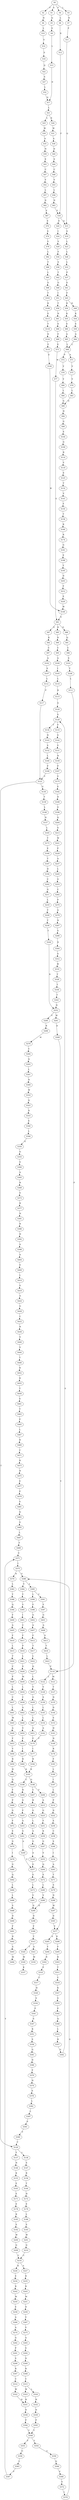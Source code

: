 strict digraph  {
	S0 -> S1 [ label = A ];
	S0 -> S2 [ label = F ];
	S0 -> S3 [ label = L ];
	S0 -> S4 [ label = V ];
	S1 -> S5 [ label = Q ];
	S2 -> S6 [ label = N ];
	S3 -> S7 [ label = N ];
	S4 -> S8 [ label = L ];
	S5 -> S9 [ label = S ];
	S6 -> S10 [ label = L ];
	S7 -> S11 [ label = F ];
	S8 -> S12 [ label = N ];
	S9 -> S13 [ label = L ];
	S10 -> S14 [ label = V ];
	S11 -> S15 [ label = Q ];
	S12 -> S16 [ label = F ];
	S13 -> S17 [ label = D ];
	S14 -> S18 [ label = S ];
	S15 -> S19 [ label = S ];
	S16 -> S20 [ label = E ];
	S16 -> S15 [ label = Q ];
	S17 -> S21 [ label = L ];
	S18 -> S22 [ label = Q ];
	S19 -> S23 [ label = L ];
	S20 -> S24 [ label = I ];
	S21 -> S25 [ label = L ];
	S21 -> S26 [ label = K ];
	S22 -> S27 [ label = S ];
	S23 -> S28 [ label = L ];
	S24 -> S29 [ label = V ];
	S25 -> S30 [ label = W ];
	S26 -> S31 [ label = W ];
	S27 -> S32 [ label = L ];
	S28 -> S33 [ label = L ];
	S29 -> S34 [ label = F ];
	S30 -> S35 [ label = A ];
	S31 -> S36 [ label = A ];
	S32 -> S17 [ label = D ];
	S33 -> S37 [ label = P ];
	S34 -> S38 [ label = S ];
	S35 -> S39 [ label = N ];
	S36 -> S40 [ label = D ];
	S37 -> S41 [ label = E ];
	S38 -> S42 [ label = T ];
	S39 -> S43 [ label = E ];
	S40 -> S44 [ label = S ];
	S41 -> S45 [ label = F ];
	S42 -> S46 [ label = G ];
	S43 -> S47 [ label = C ];
	S44 -> S48 [ label = C ];
	S45 -> S49 [ label = H ];
	S45 -> S50 [ label = R ];
	S46 -> S51 [ label = I ];
	S47 -> S52 [ label = V ];
	S48 -> S53 [ label = V ];
	S49 -> S54 [ label = K ];
	S50 -> S55 [ label = K ];
	S51 -> S56 [ label = T ];
	S52 -> S57 [ label = L ];
	S53 -> S58 [ label = L ];
	S54 -> S59 [ label = E ];
	S55 -> S60 [ label = E ];
	S56 -> S61 [ label = N ];
	S57 -> S62 [ label = D ];
	S58 -> S63 [ label = N ];
	S59 -> S64 [ label = A ];
	S60 -> S65 [ label = A ];
	S61 -> S66 [ label = E ];
	S62 -> S67 [ label = F ];
	S63 -> S16 [ label = F ];
	S64 -> S68 [ label = L ];
	S65 -> S68 [ label = L ];
	S66 -> S69 [ label = F ];
	S67 -> S70 [ label = E ];
	S68 -> S71 [ label = A ];
	S68 -> S72 [ label = P ];
	S69 -> S73 [ label = E ];
	S70 -> S74 [ label = S ];
	S71 -> S75 [ label = V ];
	S72 -> S76 [ label = V ];
	S73 -> S77 [ label = W ];
	S74 -> S78 [ label = V ];
	S75 -> S79 [ label = V ];
	S76 -> S80 [ label = V ];
	S77 -> S81 [ label = G ];
	S78 -> S82 [ label = L ];
	S79 -> S83 [ label = L ];
	S80 -> S84 [ label = L ];
	S81 -> S85 [ label = H ];
	S81 -> S86 [ label = D ];
	S81 -> S87 [ label = E ];
	S82 -> S88 [ label = T ];
	S83 -> S89 [ label = Q ];
	S84 -> S89 [ label = Q ];
	S85 -> S90 [ label = D ];
	S86 -> S91 [ label = Q ];
	S87 -> S92 [ label = K ];
	S88 -> S93 [ label = L ];
	S89 -> S94 [ label = H ];
	S90 -> S95 [ label = C ];
	S91 -> S96 [ label = C ];
	S92 -> S97 [ label = C ];
	S93 -> S98 [ label = G ];
	S94 -> S99 [ label = G ];
	S95 -> S100 [ label = A ];
	S96 -> S101 [ label = S ];
	S97 -> S102 [ label = A ];
	S98 -> S103 [ label = T ];
	S99 -> S104 [ label = E ];
	S100 -> S105 [ label = I ];
	S101 -> S106 [ label = T ];
	S102 -> S107 [ label = S ];
	S103 -> S108 [ label = K ];
	S104 -> S109 [ label = G ];
	S105 -> S110 [ label = L ];
	S106 -> S111 [ label = L ];
	S107 -> S112 [ label = L ];
	S108 -> S113 [ label = E ];
	S109 -> S114 [ label = R ];
	S110 -> S115 [ label = R ];
	S111 -> S116 [ label = P ];
	S112 -> S117 [ label = P ];
	S113 -> S118 [ label = T ];
	S114 -> S119 [ label = V ];
	S115 -> S120 [ label = G ];
	S116 -> S121 [ label = M ];
	S116 -> S122 [ label = L ];
	S117 -> S123 [ label = V ];
	S118 -> S124 [ label = D ];
	S119 -> S125 [ label = E ];
	S120 -> S126 [ label = S ];
	S121 -> S127 [ label = T ];
	S122 -> S128 [ label = V ];
	S123 -> S129 [ label = T ];
	S123 -> S130 [ label = G ];
	S124 -> S131 [ label = F ];
	S125 -> S132 [ label = T ];
	S126 -> S133 [ label = F ];
	S126 -> S134 [ label = T ];
	S127 -> S135 [ label = N ];
	S128 -> S136 [ label = S ];
	S129 -> S137 [ label = Y ];
	S129 -> S138 [ label = L ];
	S130 -> S139 [ label = T ];
	S131 -> S140 [ label = E ];
	S132 -> S141 [ label = V ];
	S133 -> S142 [ label = S ];
	S134 -> S143 [ label = N ];
	S135 -> S144 [ label = D ];
	S136 -> S145 [ label = L ];
	S137 -> S146 [ label = N ];
	S138 -> S147 [ label = S ];
	S139 -> S148 [ label = L ];
	S140 -> S149 [ label = W ];
	S141 -> S150 [ label = F ];
	S142 -> S151 [ label = V ];
	S143 -> S152 [ label = S ];
	S144 -> S153 [ label = S ];
	S145 -> S154 [ label = L ];
	S146 -> S155 [ label = K ];
	S147 -> S156 [ label = R ];
	S148 -> S157 [ label = N ];
	S149 -> S81 [ label = G ];
	S150 -> S158 [ label = T ];
	S151 -> S159 [ label = N ];
	S152 -> S160 [ label = L ];
	S153 -> S161 [ label = H ];
	S154 -> S162 [ label = A ];
	S155 -> S163 [ label = E ];
	S156 -> S164 [ label = T ];
	S157 -> S165 [ label = L ];
	S158 -> S166 [ label = R ];
	S159 -> S167 [ label = P ];
	S160 -> S168 [ label = P ];
	S161 -> S169 [ label = N ];
	S162 -> S170 [ label = F ];
	S163 -> S171 [ label = E ];
	S164 -> S172 [ label = H ];
	S165 -> S173 [ label = T ];
	S166 -> S174 [ label = R ];
	S167 -> S175 [ label = V ];
	S168 -> S123 [ label = V ];
	S169 -> S176 [ label = R ];
	S170 -> S177 [ label = I ];
	S171 -> S178 [ label = E ];
	S172 -> S179 [ label = E ];
	S173 -> S180 [ label = E ];
	S174 -> S181 [ label = G ];
	S175 -> S182 [ label = E ];
	S176 -> S183 [ label = F ];
	S177 -> S184 [ label = R ];
	S178 -> S185 [ label = R ];
	S179 -> S186 [ label = L ];
	S180 -> S187 [ label = T ];
	S181 -> S188 [ label = E ];
	S182 -> S189 [ label = D ];
	S183 -> S190 [ label = L ];
	S184 -> S191 [ label = K ];
	S185 -> S192 [ label = S ];
	S186 -> S193 [ label = S ];
	S187 -> S194 [ label = D ];
	S188 -> S195 [ label = Y ];
	S189 -> S196 [ label = G ];
	S190 -> S197 [ label = I ];
	S191 -> S198 [ label = Q ];
	S191 -> S199 [ label = C ];
	S192 -> S200 [ label = W ];
	S193 -> S201 [ label = W ];
	S194 -> S202 [ label = C ];
	S195 -> S203 [ label = D ];
	S196 -> S204 [ label = Q ];
	S197 -> S205 [ label = L ];
	S198 -> S206 [ label = F ];
	S198 -> S207 [ label = C ];
	S199 -> S208 [ label = R ];
	S200 -> S209 [ label = G ];
	S201 -> S210 [ label = G ];
	S202 -> S211 [ label = G ];
	S203 -> S212 [ label = F ];
	S204 -> S213 [ label = G ];
	S205 -> S214 [ label = P ];
	S206 -> S215 [ label = A ];
	S207 -> S216 [ label = R ];
	S208 -> S217 [ label = G ];
	S209 -> S218 [ label = C ];
	S210 -> S218 [ label = C ];
	S211 -> S219 [ label = L ];
	S212 -> S220 [ label = E ];
	S213 -> S221 [ label = W ];
	S214 -> S222 [ label = D ];
	S215 -> S223 [ label = G ];
	S216 -> S224 [ label = G ];
	S217 -> S225 [ label = F ];
	S218 -> S226 [ label = K ];
	S218 -> S227 [ label = A ];
	S219 -> S228 [ label = T ];
	S220 -> S149 [ label = W ];
	S221 -> S229 [ label = P ];
	S222 -> S230 [ label = E ];
	S223 -> S231 [ label = F ];
	S224 -> S232 [ label = L ];
	S225 -> S233 [ label = A ];
	S226 -> S234 [ label = E ];
	S227 -> S235 [ label = R ];
	S228 -> S236 [ label = T ];
	S229 -> S237 [ label = A ];
	S230 -> S238 [ label = C ];
	S231 -> S239 [ label = K ];
	S232 -> S240 [ label = A ];
	S233 -> S241 [ label = G ];
	S234 -> S242 [ label = R ];
	S235 -> S243 [ label = R ];
	S236 -> S244 [ label = T ];
	S237 -> S245 [ label = L ];
	S238 -> S246 [ label = S ];
	S239 -> S247 [ label = G ];
	S240 -> S248 [ label = G ];
	S241 -> S249 [ label = A ];
	S242 -> S250 [ label = M ];
	S243 -> S251 [ label = M ];
	S244 -> S252 [ label = N ];
	S245 -> S253 [ label = G ];
	S246 -> S254 [ label = I ];
	S247 -> S255 [ label = V ];
	S248 -> S256 [ label = A ];
	S249 -> S257 [ label = E ];
	S250 -> S258 [ label = E ];
	S251 -> S259 [ label = D ];
	S252 -> S260 [ label = V ];
	S252 -> S261 [ label = W ];
	S253 -> S262 [ label = C ];
	S254 -> S263 [ label = A ];
	S255 -> S264 [ label = Q ];
	S256 -> S257 [ label = E ];
	S257 -> S265 [ label = E ];
	S258 -> S266 [ label = A ];
	S259 -> S267 [ label = V ];
	S260 -> S268 [ label = R ];
	S261 -> S269 [ label = D ];
	S262 -> S270 [ label = P ];
	S263 -> S271 [ label = T ];
	S264 -> S272 [ label = E ];
	S265 -> S273 [ label = L ];
	S266 -> S274 [ label = A ];
	S267 -> S275 [ label = V ];
	S268 -> S276 [ label = M ];
	S269 -> S277 [ label = V ];
	S270 -> S278 [ label = A ];
	S271 -> S279 [ label = S ];
	S272 -> S280 [ label = L ];
	S273 -> S281 [ label = V ];
	S274 -> S282 [ label = G ];
	S275 -> S283 [ label = A ];
	S276 -> S284 [ label = C ];
	S277 -> S285 [ label = A ];
	S277 -> S286 [ label = D ];
	S278 -> S287 [ label = N ];
	S279 -> S288 [ label = N ];
	S280 -> S289 [ label = V ];
	S281 -> S290 [ label = D ];
	S282 -> S291 [ label = P ];
	S283 -> S292 [ label = S ];
	S284 -> S293 [ label = Q ];
	S285 -> S294 [ label = Y ];
	S286 -> S295 [ label = F ];
	S287 -> S296 [ label = S ];
	S288 -> S297 [ label = W ];
	S289 -> S290 [ label = D ];
	S290 -> S298 [ label = D ];
	S291 -> S299 [ label = S ];
	S292 -> S300 [ label = D ];
	S293 -> S301 [ label = L ];
	S294 -> S302 [ label = R ];
	S295 -> S303 [ label = R ];
	S296 -> S304 [ label = D ];
	S297 -> S305 [ label = D ];
	S298 -> S306 [ label = F ];
	S299 -> S307 [ label = R ];
	S300 -> S308 [ label = R ];
	S301 -> S309 [ label = N ];
	S302 -> S310 [ label = E ];
	S303 -> S311 [ label = T ];
	S304 -> S312 [ label = S ];
	S305 -> S277 [ label = V ];
	S306 -> S313 [ label = T ];
	S307 -> S314 [ label = C ];
	S308 -> S315 [ label = C ];
	S309 -> S316 [ label = W ];
	S310 -> S317 [ label = C ];
	S311 -> S318 [ label = C ];
	S312 -> S319 [ label = W ];
	S313 -> S320 [ label = T ];
	S313 -> S321 [ label = A ];
	S314 -> S322 [ label = W ];
	S315 -> S323 [ label = W ];
	S315 -> S324 [ label = L ];
	S316 -> S325 [ label = Q ];
	S317 -> S326 [ label = H ];
	S318 -> S327 [ label = K ];
	S319 -> S328 [ label = T ];
	S320 -> S329 [ label = M ];
	S321 -> S330 [ label = M ];
	S322 -> S331 [ label = H ];
	S323 -> S331 [ label = H ];
	S324 -> S332 [ label = H ];
	S325 -> S333 [ label = D ];
	S326 -> S334 [ label = S ];
	S327 -> S335 [ label = S ];
	S328 -> S336 [ label = T ];
	S329 -> S337 [ label = K ];
	S331 -> S338 [ label = D ];
	S332 -> S339 [ label = D ];
	S333 -> S340 [ label = E ];
	S334 -> S341 [ label = F ];
	S335 -> S342 [ label = P ];
	S336 -> S343 [ label = T ];
	S338 -> S344 [ label = P ];
	S339 -> S345 [ label = P ];
	S340 -> S346 [ label = L ];
	S341 -> S347 [ label = S ];
	S342 -> S348 [ label = Q ];
	S343 -> S252 [ label = N ];
	S344 -> S349 [ label = T ];
	S345 -> S349 [ label = T ];
	S346 -> S350 [ label = S ];
	S347 -> S351 [ label = K ];
	S348 -> S352 [ label = L ];
	S349 -> S353 [ label = F ];
	S349 -> S354 [ label = Y ];
	S350 -> S355 [ label = G ];
	S351 -> S356 [ label = S ];
	S352 -> S357 [ label = R ];
	S353 -> S358 [ label = G ];
	S354 -> S359 [ label = G ];
	S355 -> S360 [ label = S ];
	S356 -> S361 [ label = G ];
	S357 -> S362 [ label = G ];
	S358 -> S363 [ label = L ];
	S359 -> S364 [ label = Q ];
	S360 -> S365 [ label = A ];
	S361 -> S366 [ label = D ];
	S362 -> S126 [ label = S ];
	S363 -> S367 [ label = F ];
	S364 -> S368 [ label = F ];
	S365 -> S369 [ label = R ];
	S366 -> S370 [ label = F ];
	S367 -> S371 [ label = V ];
	S368 -> S372 [ label = V ];
	S369 -> S373 [ label = S ];
	S370 -> S374 [ label = H ];
	S371 -> S375 [ label = I ];
	S372 -> S376 [ label = I ];
	S373 -> S377 [ label = R ];
	S374 -> S378 [ label = E ];
	S375 -> S379 [ label = N ];
	S375 -> S380 [ label = G ];
	S376 -> S380 [ label = G ];
	S377 -> S381 [ label = N ];
	S378 -> S382 [ label = L ];
	S379 -> S383 [ label = L ];
	S380 -> S384 [ label = V ];
	S380 -> S385 [ label = A ];
	S381 -> S386 [ label = R ];
	S382 -> S387 [ label = L ];
	S383 -> S388 [ label = Y ];
	S384 -> S389 [ label = Y ];
	S385 -> S390 [ label = L ];
	S385 -> S391 [ label = F ];
	S386 -> S392 [ label = H ];
	S387 -> S393 [ label = P ];
	S388 -> S394 [ label = Q ];
	S389 -> S395 [ label = V ];
	S390 -> S396 [ label = F ];
	S391 -> S397 [ label = F ];
	S392 -> S398 [ label = A ];
	S393 -> S399 [ label = V ];
	S394 -> S400 [ label = F ];
	S395 -> S401 [ label = I ];
	S396 -> S402 [ label = G ];
	S397 -> S403 [ label = G ];
	S398 -> S404 [ label = A ];
	S399 -> S129 [ label = T ];
	S400 -> S405 [ label = A ];
	S401 -> S406 [ label = C ];
	S402 -> S407 [ label = A ];
	S403 -> S408 [ label = A ];
	S404 -> S409 [ label = E ];
	S405 -> S410 [ label = F ];
	S406 -> S411 [ label = F ];
	S407 -> S412 [ label = F ];
	S408 -> S413 [ label = S ];
	S409 -> S414 [ label = L ];
	S410 -> S415 [ label = L ];
	S411 -> S416 [ label = P ];
	S412 -> S417 [ label = T ];
	S413 -> S418 [ label = T ];
	S414 -> S419 [ label = S ];
	S415 -> S420 [ label = T ];
	S416 -> S421 [ label = L ];
	S417 -> S422 [ label = L ];
	S418 -> S423 [ label = L ];
	S419 -> S424 [ label = A ];
	S420 -> S425 [ label = C ];
	S421 -> S426 [ label = S ];
	S422 -> S427 [ label = Q ];
	S423 -> S116 [ label = P ];
	S424 -> S428 [ label = G ];
	S425 -> S429 [ label = P ];
	S426 -> S430 [ label = M ];
	S427 -> S431 [ label = L ];
	S428 -> S432 [ label = C ];
	S429 -> S433 [ label = L ];
	S430 -> S434 [ label = L ];
	S431 -> S435 [ label = V ];
	S432 -> S436 [ label = R ];
	S433 -> S437 [ label = C ];
	S434 -> S438 [ label = C ];
	S435 -> S439 [ label = G ];
	S436 -> S440 [ label = S ];
	S437 -> S441 [ label = L ];
	S438 -> S442 [ label = A ];
	S439 -> S443 [ label = L ];
	S440 -> S444 [ label = S ];
	S441 -> S445 [ label = M ];
	S442 -> S446 [ label = L ];
	S443 -> S447 [ label = L ];
	S444 -> S448 [ label = T ];
	S445 -> S449 [ label = A ];
	S446 -> S450 [ label = V ];
	S447 -> S451 [ label = A ];
	S448 -> S452 [ label = R ];
	S449 -> S453 [ label = F ];
	S450 -> S454 [ label = F ];
	S451 -> S170 [ label = F ];
	S452 -> S455 [ label = R ];
	S453 -> S456 [ label = V ];
	S454 -> S457 [ label = I ];
	S455 -> S458 [ label = T ];
	S456 -> S459 [ label = R ];
	S457 -> S460 [ label = R ];
	S458 -> S461 [ label = E ];
	S459 -> S462 [ label = H ];
	S460 -> S191 [ label = K ];
	S461 -> S463 [ label = T ];
	S462 -> S464 [ label = Q ];
	S463 -> S465 [ label = P ];
	S464 -> S466 [ label = F ];
	S465 -> S467 [ label = L ];
	S466 -> S468 [ label = P ];
	S467 -> S469 [ label = R ];
	S468 -> S470 [ label = G ];
	S469 -> S471 [ label = C ];
	S470 -> S472 [ label = F ];
	S471 -> S473 [ label = R ];
	S472 -> S474 [ label = E ];
	S473 -> S475 [ label = H ];
	S474 -> S476 [ label = G ];
	S475 -> S477 [ label = E ];
	S476 -> S478 [ label = I ];
	S477 -> S479 [ label = P ];
	S478 -> S480 [ label = G ];
	S479 -> S481 [ label = V ];
	S480 -> S482 [ label = Q ];
	S481 -> S483 [ label = Q ];
	S482 -> S484 [ label = L ];
	S483 -> S485 [ label = G ];
	S484 -> S486 [ label = L ];
	S485 -> S487 [ label = L ];
	S486 -> S488 [ label = S ];
	S487 -> S489 [ label = F ];
	S488 -> S490 [ label = D ];
	S489 -> S371 [ label = V ];
	S490 -> S491 [ label = F ];
	S491 -> S492 [ label = D ];
	S492 -> S493 [ label = A ];
	S493 -> S494 [ label = M ];
}
